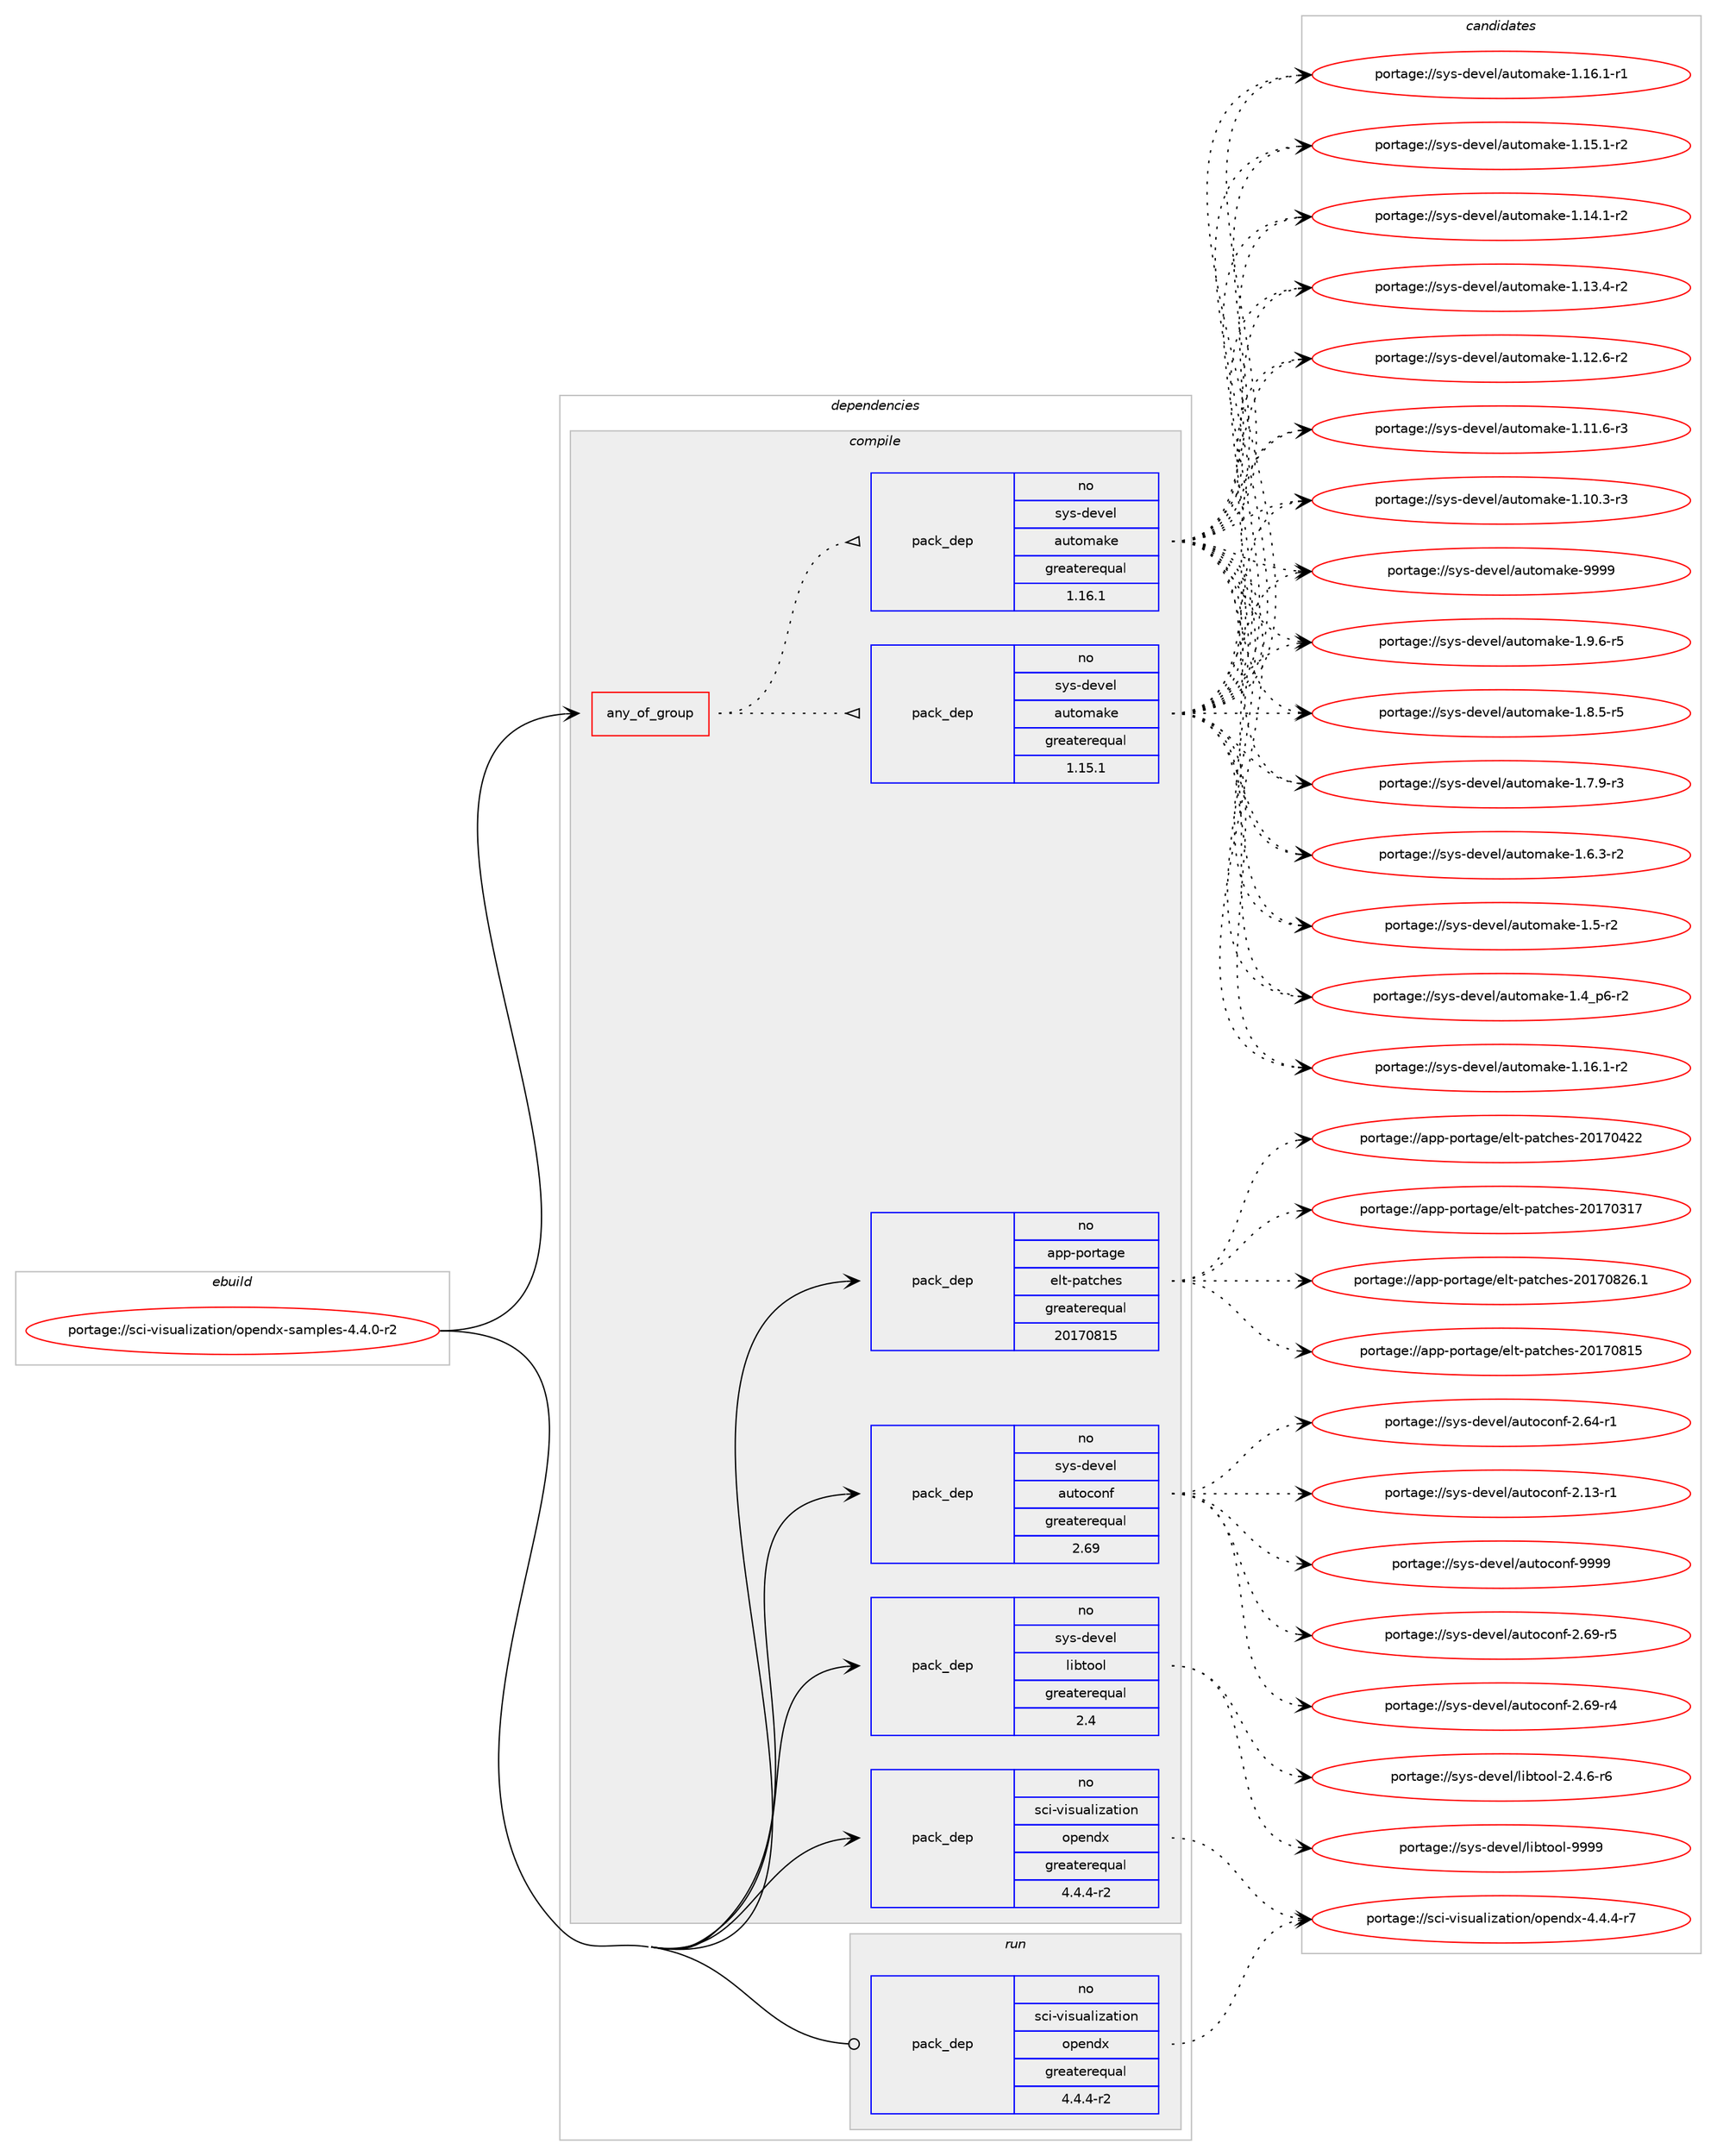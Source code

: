 digraph prolog {

# *************
# Graph options
# *************

newrank=true;
concentrate=true;
compound=true;
graph [rankdir=LR,fontname=Helvetica,fontsize=10,ranksep=1.5];#, ranksep=2.5, nodesep=0.2];
edge  [arrowhead=vee];
node  [fontname=Helvetica,fontsize=10];

# **********
# The ebuild
# **********

subgraph cluster_leftcol {
color=gray;
rank=same;
label=<<i>ebuild</i>>;
id [label="portage://sci-visualization/opendx-samples-4.4.0-r2", color=red, width=4, href="../sci-visualization/opendx-samples-4.4.0-r2.svg"];
}

# ****************
# The dependencies
# ****************

subgraph cluster_midcol {
color=gray;
label=<<i>dependencies</i>>;
subgraph cluster_compile {
fillcolor="#eeeeee";
style=filled;
label=<<i>compile</i>>;
subgraph any1278 {
dependency77096 [label=<<TABLE BORDER="0" CELLBORDER="1" CELLSPACING="0" CELLPADDING="4"><TR><TD CELLPADDING="10">any_of_group</TD></TR></TABLE>>, shape=none, color=red];subgraph pack61007 {
dependency77097 [label=<<TABLE BORDER="0" CELLBORDER="1" CELLSPACING="0" CELLPADDING="4" WIDTH="220"><TR><TD ROWSPAN="6" CELLPADDING="30">pack_dep</TD></TR><TR><TD WIDTH="110">no</TD></TR><TR><TD>sys-devel</TD></TR><TR><TD>automake</TD></TR><TR><TD>greaterequal</TD></TR><TR><TD>1.16.1</TD></TR></TABLE>>, shape=none, color=blue];
}
dependency77096:e -> dependency77097:w [weight=20,style="dotted",arrowhead="oinv"];
subgraph pack61008 {
dependency77098 [label=<<TABLE BORDER="0" CELLBORDER="1" CELLSPACING="0" CELLPADDING="4" WIDTH="220"><TR><TD ROWSPAN="6" CELLPADDING="30">pack_dep</TD></TR><TR><TD WIDTH="110">no</TD></TR><TR><TD>sys-devel</TD></TR><TR><TD>automake</TD></TR><TR><TD>greaterequal</TD></TR><TR><TD>1.15.1</TD></TR></TABLE>>, shape=none, color=blue];
}
dependency77096:e -> dependency77098:w [weight=20,style="dotted",arrowhead="oinv"];
}
id:e -> dependency77096:w [weight=20,style="solid",arrowhead="vee"];
subgraph pack61009 {
dependency77099 [label=<<TABLE BORDER="0" CELLBORDER="1" CELLSPACING="0" CELLPADDING="4" WIDTH="220"><TR><TD ROWSPAN="6" CELLPADDING="30">pack_dep</TD></TR><TR><TD WIDTH="110">no</TD></TR><TR><TD>app-portage</TD></TR><TR><TD>elt-patches</TD></TR><TR><TD>greaterequal</TD></TR><TR><TD>20170815</TD></TR></TABLE>>, shape=none, color=blue];
}
id:e -> dependency77099:w [weight=20,style="solid",arrowhead="vee"];
subgraph pack61010 {
dependency77100 [label=<<TABLE BORDER="0" CELLBORDER="1" CELLSPACING="0" CELLPADDING="4" WIDTH="220"><TR><TD ROWSPAN="6" CELLPADDING="30">pack_dep</TD></TR><TR><TD WIDTH="110">no</TD></TR><TR><TD>sci-visualization</TD></TR><TR><TD>opendx</TD></TR><TR><TD>greaterequal</TD></TR><TR><TD>4.4.4-r2</TD></TR></TABLE>>, shape=none, color=blue];
}
id:e -> dependency77100:w [weight=20,style="solid",arrowhead="vee"];
subgraph pack61011 {
dependency77101 [label=<<TABLE BORDER="0" CELLBORDER="1" CELLSPACING="0" CELLPADDING="4" WIDTH="220"><TR><TD ROWSPAN="6" CELLPADDING="30">pack_dep</TD></TR><TR><TD WIDTH="110">no</TD></TR><TR><TD>sys-devel</TD></TR><TR><TD>autoconf</TD></TR><TR><TD>greaterequal</TD></TR><TR><TD>2.69</TD></TR></TABLE>>, shape=none, color=blue];
}
id:e -> dependency77101:w [weight=20,style="solid",arrowhead="vee"];
subgraph pack61012 {
dependency77102 [label=<<TABLE BORDER="0" CELLBORDER="1" CELLSPACING="0" CELLPADDING="4" WIDTH="220"><TR><TD ROWSPAN="6" CELLPADDING="30">pack_dep</TD></TR><TR><TD WIDTH="110">no</TD></TR><TR><TD>sys-devel</TD></TR><TR><TD>libtool</TD></TR><TR><TD>greaterequal</TD></TR><TR><TD>2.4</TD></TR></TABLE>>, shape=none, color=blue];
}
id:e -> dependency77102:w [weight=20,style="solid",arrowhead="vee"];
}
subgraph cluster_compileandrun {
fillcolor="#eeeeee";
style=filled;
label=<<i>compile and run</i>>;
}
subgraph cluster_run {
fillcolor="#eeeeee";
style=filled;
label=<<i>run</i>>;
subgraph pack61013 {
dependency77103 [label=<<TABLE BORDER="0" CELLBORDER="1" CELLSPACING="0" CELLPADDING="4" WIDTH="220"><TR><TD ROWSPAN="6" CELLPADDING="30">pack_dep</TD></TR><TR><TD WIDTH="110">no</TD></TR><TR><TD>sci-visualization</TD></TR><TR><TD>opendx</TD></TR><TR><TD>greaterequal</TD></TR><TR><TD>4.4.4-r2</TD></TR></TABLE>>, shape=none, color=blue];
}
id:e -> dependency77103:w [weight=20,style="solid",arrowhead="odot"];
}
}

# **************
# The candidates
# **************

subgraph cluster_choices {
rank=same;
color=gray;
label=<<i>candidates</i>>;

subgraph choice61007 {
color=black;
nodesep=1;
choice115121115451001011181011084797117116111109971071014557575757 [label="portage://sys-devel/automake-9999", color=red, width=4,href="../sys-devel/automake-9999.svg"];
choice115121115451001011181011084797117116111109971071014549465746544511453 [label="portage://sys-devel/automake-1.9.6-r5", color=red, width=4,href="../sys-devel/automake-1.9.6-r5.svg"];
choice115121115451001011181011084797117116111109971071014549465646534511453 [label="portage://sys-devel/automake-1.8.5-r5", color=red, width=4,href="../sys-devel/automake-1.8.5-r5.svg"];
choice115121115451001011181011084797117116111109971071014549465546574511451 [label="portage://sys-devel/automake-1.7.9-r3", color=red, width=4,href="../sys-devel/automake-1.7.9-r3.svg"];
choice115121115451001011181011084797117116111109971071014549465446514511450 [label="portage://sys-devel/automake-1.6.3-r2", color=red, width=4,href="../sys-devel/automake-1.6.3-r2.svg"];
choice11512111545100101118101108479711711611110997107101454946534511450 [label="portage://sys-devel/automake-1.5-r2", color=red, width=4,href="../sys-devel/automake-1.5-r2.svg"];
choice115121115451001011181011084797117116111109971071014549465295112544511450 [label="portage://sys-devel/automake-1.4_p6-r2", color=red, width=4,href="../sys-devel/automake-1.4_p6-r2.svg"];
choice11512111545100101118101108479711711611110997107101454946495446494511450 [label="portage://sys-devel/automake-1.16.1-r2", color=red, width=4,href="../sys-devel/automake-1.16.1-r2.svg"];
choice11512111545100101118101108479711711611110997107101454946495446494511449 [label="portage://sys-devel/automake-1.16.1-r1", color=red, width=4,href="../sys-devel/automake-1.16.1-r1.svg"];
choice11512111545100101118101108479711711611110997107101454946495346494511450 [label="portage://sys-devel/automake-1.15.1-r2", color=red, width=4,href="../sys-devel/automake-1.15.1-r2.svg"];
choice11512111545100101118101108479711711611110997107101454946495246494511450 [label="portage://sys-devel/automake-1.14.1-r2", color=red, width=4,href="../sys-devel/automake-1.14.1-r2.svg"];
choice11512111545100101118101108479711711611110997107101454946495146524511450 [label="portage://sys-devel/automake-1.13.4-r2", color=red, width=4,href="../sys-devel/automake-1.13.4-r2.svg"];
choice11512111545100101118101108479711711611110997107101454946495046544511450 [label="portage://sys-devel/automake-1.12.6-r2", color=red, width=4,href="../sys-devel/automake-1.12.6-r2.svg"];
choice11512111545100101118101108479711711611110997107101454946494946544511451 [label="portage://sys-devel/automake-1.11.6-r3", color=red, width=4,href="../sys-devel/automake-1.11.6-r3.svg"];
choice11512111545100101118101108479711711611110997107101454946494846514511451 [label="portage://sys-devel/automake-1.10.3-r3", color=red, width=4,href="../sys-devel/automake-1.10.3-r3.svg"];
dependency77097:e -> choice115121115451001011181011084797117116111109971071014557575757:w [style=dotted,weight="100"];
dependency77097:e -> choice115121115451001011181011084797117116111109971071014549465746544511453:w [style=dotted,weight="100"];
dependency77097:e -> choice115121115451001011181011084797117116111109971071014549465646534511453:w [style=dotted,weight="100"];
dependency77097:e -> choice115121115451001011181011084797117116111109971071014549465546574511451:w [style=dotted,weight="100"];
dependency77097:e -> choice115121115451001011181011084797117116111109971071014549465446514511450:w [style=dotted,weight="100"];
dependency77097:e -> choice11512111545100101118101108479711711611110997107101454946534511450:w [style=dotted,weight="100"];
dependency77097:e -> choice115121115451001011181011084797117116111109971071014549465295112544511450:w [style=dotted,weight="100"];
dependency77097:e -> choice11512111545100101118101108479711711611110997107101454946495446494511450:w [style=dotted,weight="100"];
dependency77097:e -> choice11512111545100101118101108479711711611110997107101454946495446494511449:w [style=dotted,weight="100"];
dependency77097:e -> choice11512111545100101118101108479711711611110997107101454946495346494511450:w [style=dotted,weight="100"];
dependency77097:e -> choice11512111545100101118101108479711711611110997107101454946495246494511450:w [style=dotted,weight="100"];
dependency77097:e -> choice11512111545100101118101108479711711611110997107101454946495146524511450:w [style=dotted,weight="100"];
dependency77097:e -> choice11512111545100101118101108479711711611110997107101454946495046544511450:w [style=dotted,weight="100"];
dependency77097:e -> choice11512111545100101118101108479711711611110997107101454946494946544511451:w [style=dotted,weight="100"];
dependency77097:e -> choice11512111545100101118101108479711711611110997107101454946494846514511451:w [style=dotted,weight="100"];
}
subgraph choice61008 {
color=black;
nodesep=1;
choice115121115451001011181011084797117116111109971071014557575757 [label="portage://sys-devel/automake-9999", color=red, width=4,href="../sys-devel/automake-9999.svg"];
choice115121115451001011181011084797117116111109971071014549465746544511453 [label="portage://sys-devel/automake-1.9.6-r5", color=red, width=4,href="../sys-devel/automake-1.9.6-r5.svg"];
choice115121115451001011181011084797117116111109971071014549465646534511453 [label="portage://sys-devel/automake-1.8.5-r5", color=red, width=4,href="../sys-devel/automake-1.8.5-r5.svg"];
choice115121115451001011181011084797117116111109971071014549465546574511451 [label="portage://sys-devel/automake-1.7.9-r3", color=red, width=4,href="../sys-devel/automake-1.7.9-r3.svg"];
choice115121115451001011181011084797117116111109971071014549465446514511450 [label="portage://sys-devel/automake-1.6.3-r2", color=red, width=4,href="../sys-devel/automake-1.6.3-r2.svg"];
choice11512111545100101118101108479711711611110997107101454946534511450 [label="portage://sys-devel/automake-1.5-r2", color=red, width=4,href="../sys-devel/automake-1.5-r2.svg"];
choice115121115451001011181011084797117116111109971071014549465295112544511450 [label="portage://sys-devel/automake-1.4_p6-r2", color=red, width=4,href="../sys-devel/automake-1.4_p6-r2.svg"];
choice11512111545100101118101108479711711611110997107101454946495446494511450 [label="portage://sys-devel/automake-1.16.1-r2", color=red, width=4,href="../sys-devel/automake-1.16.1-r2.svg"];
choice11512111545100101118101108479711711611110997107101454946495446494511449 [label="portage://sys-devel/automake-1.16.1-r1", color=red, width=4,href="../sys-devel/automake-1.16.1-r1.svg"];
choice11512111545100101118101108479711711611110997107101454946495346494511450 [label="portage://sys-devel/automake-1.15.1-r2", color=red, width=4,href="../sys-devel/automake-1.15.1-r2.svg"];
choice11512111545100101118101108479711711611110997107101454946495246494511450 [label="portage://sys-devel/automake-1.14.1-r2", color=red, width=4,href="../sys-devel/automake-1.14.1-r2.svg"];
choice11512111545100101118101108479711711611110997107101454946495146524511450 [label="portage://sys-devel/automake-1.13.4-r2", color=red, width=4,href="../sys-devel/automake-1.13.4-r2.svg"];
choice11512111545100101118101108479711711611110997107101454946495046544511450 [label="portage://sys-devel/automake-1.12.6-r2", color=red, width=4,href="../sys-devel/automake-1.12.6-r2.svg"];
choice11512111545100101118101108479711711611110997107101454946494946544511451 [label="portage://sys-devel/automake-1.11.6-r3", color=red, width=4,href="../sys-devel/automake-1.11.6-r3.svg"];
choice11512111545100101118101108479711711611110997107101454946494846514511451 [label="portage://sys-devel/automake-1.10.3-r3", color=red, width=4,href="../sys-devel/automake-1.10.3-r3.svg"];
dependency77098:e -> choice115121115451001011181011084797117116111109971071014557575757:w [style=dotted,weight="100"];
dependency77098:e -> choice115121115451001011181011084797117116111109971071014549465746544511453:w [style=dotted,weight="100"];
dependency77098:e -> choice115121115451001011181011084797117116111109971071014549465646534511453:w [style=dotted,weight="100"];
dependency77098:e -> choice115121115451001011181011084797117116111109971071014549465546574511451:w [style=dotted,weight="100"];
dependency77098:e -> choice115121115451001011181011084797117116111109971071014549465446514511450:w [style=dotted,weight="100"];
dependency77098:e -> choice11512111545100101118101108479711711611110997107101454946534511450:w [style=dotted,weight="100"];
dependency77098:e -> choice115121115451001011181011084797117116111109971071014549465295112544511450:w [style=dotted,weight="100"];
dependency77098:e -> choice11512111545100101118101108479711711611110997107101454946495446494511450:w [style=dotted,weight="100"];
dependency77098:e -> choice11512111545100101118101108479711711611110997107101454946495446494511449:w [style=dotted,weight="100"];
dependency77098:e -> choice11512111545100101118101108479711711611110997107101454946495346494511450:w [style=dotted,weight="100"];
dependency77098:e -> choice11512111545100101118101108479711711611110997107101454946495246494511450:w [style=dotted,weight="100"];
dependency77098:e -> choice11512111545100101118101108479711711611110997107101454946495146524511450:w [style=dotted,weight="100"];
dependency77098:e -> choice11512111545100101118101108479711711611110997107101454946495046544511450:w [style=dotted,weight="100"];
dependency77098:e -> choice11512111545100101118101108479711711611110997107101454946494946544511451:w [style=dotted,weight="100"];
dependency77098:e -> choice11512111545100101118101108479711711611110997107101454946494846514511451:w [style=dotted,weight="100"];
}
subgraph choice61009 {
color=black;
nodesep=1;
choice971121124511211111411697103101471011081164511297116991041011154550484955485650544649 [label="portage://app-portage/elt-patches-20170826.1", color=red, width=4,href="../app-portage/elt-patches-20170826.1.svg"];
choice97112112451121111141169710310147101108116451129711699104101115455048495548564953 [label="portage://app-portage/elt-patches-20170815", color=red, width=4,href="../app-portage/elt-patches-20170815.svg"];
choice97112112451121111141169710310147101108116451129711699104101115455048495548525050 [label="portage://app-portage/elt-patches-20170422", color=red, width=4,href="../app-portage/elt-patches-20170422.svg"];
choice97112112451121111141169710310147101108116451129711699104101115455048495548514955 [label="portage://app-portage/elt-patches-20170317", color=red, width=4,href="../app-portage/elt-patches-20170317.svg"];
dependency77099:e -> choice971121124511211111411697103101471011081164511297116991041011154550484955485650544649:w [style=dotted,weight="100"];
dependency77099:e -> choice97112112451121111141169710310147101108116451129711699104101115455048495548564953:w [style=dotted,weight="100"];
dependency77099:e -> choice97112112451121111141169710310147101108116451129711699104101115455048495548525050:w [style=dotted,weight="100"];
dependency77099:e -> choice97112112451121111141169710310147101108116451129711699104101115455048495548514955:w [style=dotted,weight="100"];
}
subgraph choice61010 {
color=black;
nodesep=1;
choice11599105451181051151179710810512297116105111110471111121011101001204552465246524511455 [label="portage://sci-visualization/opendx-4.4.4-r7", color=red, width=4,href="../sci-visualization/opendx-4.4.4-r7.svg"];
dependency77100:e -> choice11599105451181051151179710810512297116105111110471111121011101001204552465246524511455:w [style=dotted,weight="100"];
}
subgraph choice61011 {
color=black;
nodesep=1;
choice115121115451001011181011084797117116111991111101024557575757 [label="portage://sys-devel/autoconf-9999", color=red, width=4,href="../sys-devel/autoconf-9999.svg"];
choice1151211154510010111810110847971171161119911111010245504654574511453 [label="portage://sys-devel/autoconf-2.69-r5", color=red, width=4,href="../sys-devel/autoconf-2.69-r5.svg"];
choice1151211154510010111810110847971171161119911111010245504654574511452 [label="portage://sys-devel/autoconf-2.69-r4", color=red, width=4,href="../sys-devel/autoconf-2.69-r4.svg"];
choice1151211154510010111810110847971171161119911111010245504654524511449 [label="portage://sys-devel/autoconf-2.64-r1", color=red, width=4,href="../sys-devel/autoconf-2.64-r1.svg"];
choice1151211154510010111810110847971171161119911111010245504649514511449 [label="portage://sys-devel/autoconf-2.13-r1", color=red, width=4,href="../sys-devel/autoconf-2.13-r1.svg"];
dependency77101:e -> choice115121115451001011181011084797117116111991111101024557575757:w [style=dotted,weight="100"];
dependency77101:e -> choice1151211154510010111810110847971171161119911111010245504654574511453:w [style=dotted,weight="100"];
dependency77101:e -> choice1151211154510010111810110847971171161119911111010245504654574511452:w [style=dotted,weight="100"];
dependency77101:e -> choice1151211154510010111810110847971171161119911111010245504654524511449:w [style=dotted,weight="100"];
dependency77101:e -> choice1151211154510010111810110847971171161119911111010245504649514511449:w [style=dotted,weight="100"];
}
subgraph choice61012 {
color=black;
nodesep=1;
choice1151211154510010111810110847108105981161111111084557575757 [label="portage://sys-devel/libtool-9999", color=red, width=4,href="../sys-devel/libtool-9999.svg"];
choice1151211154510010111810110847108105981161111111084550465246544511454 [label="portage://sys-devel/libtool-2.4.6-r6", color=red, width=4,href="../sys-devel/libtool-2.4.6-r6.svg"];
dependency77102:e -> choice1151211154510010111810110847108105981161111111084557575757:w [style=dotted,weight="100"];
dependency77102:e -> choice1151211154510010111810110847108105981161111111084550465246544511454:w [style=dotted,weight="100"];
}
subgraph choice61013 {
color=black;
nodesep=1;
choice11599105451181051151179710810512297116105111110471111121011101001204552465246524511455 [label="portage://sci-visualization/opendx-4.4.4-r7", color=red, width=4,href="../sci-visualization/opendx-4.4.4-r7.svg"];
dependency77103:e -> choice11599105451181051151179710810512297116105111110471111121011101001204552465246524511455:w [style=dotted,weight="100"];
}
}

}
